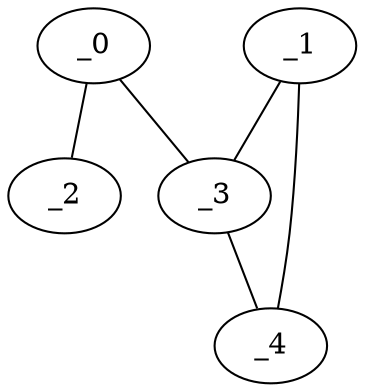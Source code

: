 graph KP1_0110 {
	_0	 [x="0.667156",
		y="2.8146"];
	_2	 [x="0.781566",
		y="0.739651"];
	_0 -- _2;
	_3	 [x="0.909527",
		y="1.83418"];
	_0 -- _3;
	_1	 [x="1.91629",
		y="2.84063"];
	_1 -- _3;
	_4	 [x="2.20281",
		y="0.73128"];
	_1 -- _4;
	_3 -- _4;
}
